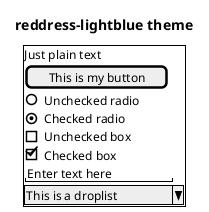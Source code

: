 ' Do not edit
' Theme Gallery
' autogenerated by script
'
@startsalt
!theme reddress-lightblue
title reddress-lightblue theme
{+
  Just plain text
  [This is my button]
  ()  Unchecked radio
  (X) Checked radio
  []  Unchecked box
  [X] Checked box
  "Enter text here   "
  ^This is a droplist^
}
@endsalt